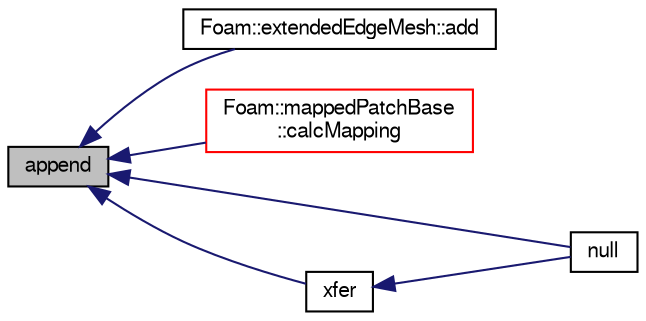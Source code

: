 digraph "append"
{
  bgcolor="transparent";
  edge [fontname="FreeSans",fontsize="10",labelfontname="FreeSans",labelfontsize="10"];
  node [fontname="FreeSans",fontsize="10",shape=record];
  rankdir="LR";
  Node188 [label="append",height=0.2,width=0.4,color="black", fillcolor="grey75", style="filled", fontcolor="black"];
  Node188 -> Node189 [dir="back",color="midnightblue",fontsize="10",style="solid",fontname="FreeSans"];
  Node189 [label="Foam::extendedEdgeMesh::add",height=0.2,width=0.4,color="black",URL="$a21786.html#af07e0aa40a7a71b92a74dd6b77a44ad3",tooltip="Add extendedEdgeMesh. No filtering of duplicates. "];
  Node188 -> Node190 [dir="back",color="midnightblue",fontsize="10",style="solid",fontname="FreeSans"];
  Node190 [label="Foam::mappedPatchBase\l::calcMapping",height=0.2,width=0.4,color="red",URL="$a25094.html#ac836e22594348a2ff396bf9ddba3a49f",tooltip="Calculate mapping. "];
  Node188 -> Node228 [dir="back",color="midnightblue",fontsize="10",style="solid",fontname="FreeSans"];
  Node228 [label="null",height=0.2,width=0.4,color="black",URL="$a26458.html#a455b1da3da583022305655c014bcf248",tooltip="Return a null field. "];
  Node188 -> Node229 [dir="back",color="midnightblue",fontsize="10",style="solid",fontname="FreeSans"];
  Node229 [label="xfer",height=0.2,width=0.4,color="black",URL="$a26458.html#a48f43ee271fb2edb0fb241b72af0e59c",tooltip="Transfer contents to the Xfer container as a plain List. "];
  Node229 -> Node228 [dir="back",color="midnightblue",fontsize="10",style="solid",fontname="FreeSans"];
}
